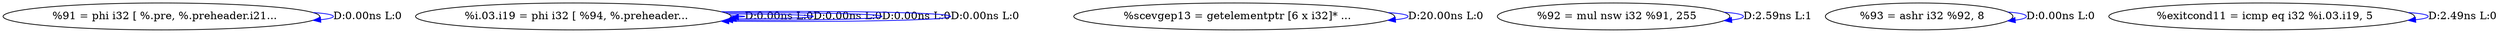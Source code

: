 digraph {
Node0x3e79510[label="  %91 = phi i32 [ %.pre, %.preheader.i21..."];
Node0x3e79510 -> Node0x3e79510[label="D:0.00ns L:0",color=blue];
Node0x3e795f0[label="  %i.03.i19 = phi i32 [ %94, %.preheader..."];
Node0x3e795f0 -> Node0x3e795f0[label="D:0.00ns L:0",color=blue];
Node0x3e795f0 -> Node0x3e795f0[label="D:0.00ns L:0",color=blue];
Node0x3e795f0 -> Node0x3e795f0[label="D:0.00ns L:0",color=blue];
Node0x3e795f0 -> Node0x3e795f0[label="D:0.00ns L:0",color=blue];
Node0x3e796d0[label="  %scevgep13 = getelementptr [6 x i32]* ..."];
Node0x3e796d0 -> Node0x3e796d0[label="D:20.00ns L:0",color=blue];
Node0x3e797b0[label="  %92 = mul nsw i32 %91, 255"];
Node0x3e797b0 -> Node0x3e797b0[label="D:2.59ns L:1",color=blue];
Node0x3e79890[label="  %93 = ashr i32 %92, 8"];
Node0x3e79890 -> Node0x3e79890[label="D:0.00ns L:0",color=blue];
Node0x3e79a50[label="  %exitcond11 = icmp eq i32 %i.03.i19, 5"];
Node0x3e79a50 -> Node0x3e79a50[label="D:2.49ns L:0",color=blue];
}
